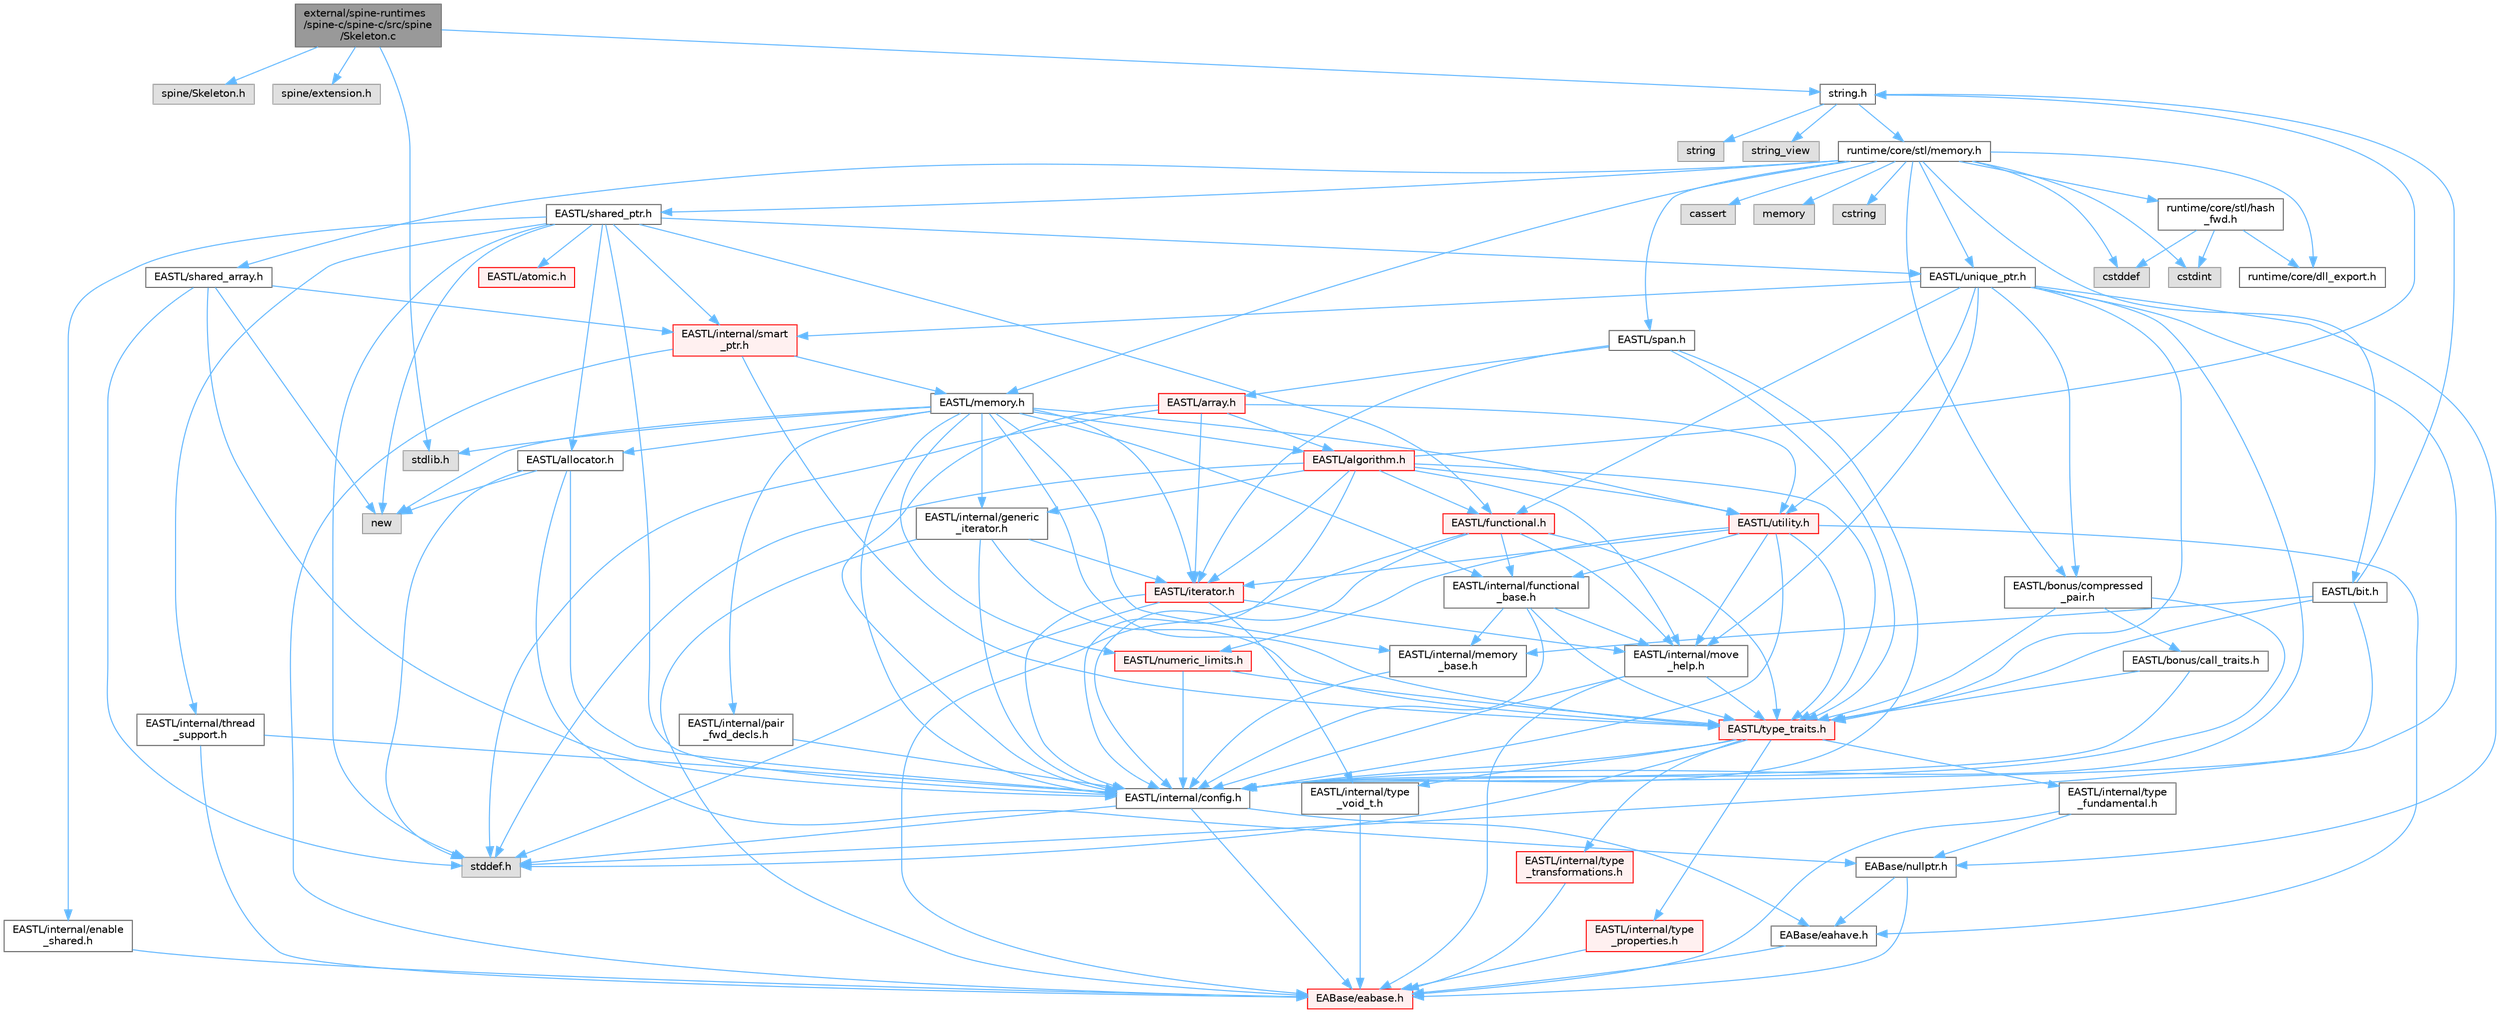 digraph "external/spine-runtimes/spine-c/spine-c/src/spine/Skeleton.c"
{
 // LATEX_PDF_SIZE
  bgcolor="transparent";
  edge [fontname=Helvetica,fontsize=10,labelfontname=Helvetica,labelfontsize=10];
  node [fontname=Helvetica,fontsize=10,shape=box,height=0.2,width=0.4];
  Node1 [id="Node000001",label="external/spine-runtimes\l/spine-c/spine-c/src/spine\l/Skeleton.c",height=0.2,width=0.4,color="gray40", fillcolor="grey60", style="filled", fontcolor="black",tooltip=" "];
  Node1 -> Node2 [id="edge1_Node000001_Node000002",color="steelblue1",style="solid",tooltip=" "];
  Node2 [id="Node000002",label="spine/Skeleton.h",height=0.2,width=0.4,color="grey60", fillcolor="#E0E0E0", style="filled",tooltip=" "];
  Node1 -> Node3 [id="edge2_Node000001_Node000003",color="steelblue1",style="solid",tooltip=" "];
  Node3 [id="Node000003",label="spine/extension.h",height=0.2,width=0.4,color="grey60", fillcolor="#E0E0E0", style="filled",tooltip=" "];
  Node1 -> Node4 [id="edge3_Node000001_Node000004",color="steelblue1",style="solid",tooltip=" "];
  Node4 [id="Node000004",label="stdlib.h",height=0.2,width=0.4,color="grey60", fillcolor="#E0E0E0", style="filled",tooltip=" "];
  Node1 -> Node5 [id="edge4_Node000001_Node000005",color="steelblue1",style="solid",tooltip=" "];
  Node5 [id="Node000005",label="string.h",height=0.2,width=0.4,color="grey40", fillcolor="white", style="filled",URL="$string_8h.html",tooltip=" "];
  Node5 -> Node6 [id="edge5_Node000005_Node000006",color="steelblue1",style="solid",tooltip=" "];
  Node6 [id="Node000006",label="string",height=0.2,width=0.4,color="grey60", fillcolor="#E0E0E0", style="filled",tooltip=" "];
  Node5 -> Node7 [id="edge6_Node000005_Node000007",color="steelblue1",style="solid",tooltip=" "];
  Node7 [id="Node000007",label="string_view",height=0.2,width=0.4,color="grey60", fillcolor="#E0E0E0", style="filled",tooltip=" "];
  Node5 -> Node8 [id="edge7_Node000005_Node000008",color="steelblue1",style="solid",tooltip=" "];
  Node8 [id="Node000008",label="runtime/core/stl/memory.h",height=0.2,width=0.4,color="grey40", fillcolor="white", style="filled",URL="$runtime_2core_2stl_2memory_8h.html",tooltip=" "];
  Node8 -> Node9 [id="edge8_Node000008_Node000009",color="steelblue1",style="solid",tooltip=" "];
  Node9 [id="Node000009",label="cstddef",height=0.2,width=0.4,color="grey60", fillcolor="#E0E0E0", style="filled",tooltip=" "];
  Node8 -> Node10 [id="edge9_Node000008_Node000010",color="steelblue1",style="solid",tooltip=" "];
  Node10 [id="Node000010",label="cstdint",height=0.2,width=0.4,color="grey60", fillcolor="#E0E0E0", style="filled",tooltip=" "];
  Node8 -> Node11 [id="edge10_Node000008_Node000011",color="steelblue1",style="solid",tooltip=" "];
  Node11 [id="Node000011",label="cassert",height=0.2,width=0.4,color="grey60", fillcolor="#E0E0E0", style="filled",tooltip=" "];
  Node8 -> Node12 [id="edge11_Node000008_Node000012",color="steelblue1",style="solid",tooltip=" "];
  Node12 [id="Node000012",label="memory",height=0.2,width=0.4,color="grey60", fillcolor="#E0E0E0", style="filled",tooltip=" "];
  Node8 -> Node13 [id="edge12_Node000008_Node000013",color="steelblue1",style="solid",tooltip=" "];
  Node13 [id="Node000013",label="cstring",height=0.2,width=0.4,color="grey60", fillcolor="#E0E0E0", style="filled",tooltip=" "];
  Node8 -> Node14 [id="edge13_Node000008_Node000014",color="steelblue1",style="solid",tooltip=" "];
  Node14 [id="Node000014",label="EASTL/bit.h",height=0.2,width=0.4,color="grey40", fillcolor="white", style="filled",URL="$bit_8h.html",tooltip=" "];
  Node14 -> Node15 [id="edge14_Node000014_Node000015",color="steelblue1",style="solid",tooltip=" "];
  Node15 [id="Node000015",label="EASTL/internal/config.h",height=0.2,width=0.4,color="grey40", fillcolor="white", style="filled",URL="$runtime_2_e_a_s_t_l_2include_2_e_a_s_t_l_2internal_2config_8h.html",tooltip=" "];
  Node15 -> Node16 [id="edge15_Node000015_Node000016",color="steelblue1",style="solid",tooltip=" "];
  Node16 [id="Node000016",label="EABase/eabase.h",height=0.2,width=0.4,color="red", fillcolor="#FFF0F0", style="filled",URL="$eabase_8h.html",tooltip=" "];
  Node15 -> Node22 [id="edge16_Node000015_Node000022",color="steelblue1",style="solid",tooltip=" "];
  Node22 [id="Node000022",label="EABase/eahave.h",height=0.2,width=0.4,color="grey40", fillcolor="white", style="filled",URL="$eahave_8h.html",tooltip=" "];
  Node22 -> Node16 [id="edge17_Node000022_Node000016",color="steelblue1",style="solid",tooltip=" "];
  Node15 -> Node23 [id="edge18_Node000015_Node000023",color="steelblue1",style="solid",tooltip=" "];
  Node23 [id="Node000023",label="stddef.h",height=0.2,width=0.4,color="grey60", fillcolor="#E0E0E0", style="filled",tooltip=" "];
  Node14 -> Node24 [id="edge19_Node000014_Node000024",color="steelblue1",style="solid",tooltip=" "];
  Node24 [id="Node000024",label="EASTL/internal/memory\l_base.h",height=0.2,width=0.4,color="grey40", fillcolor="white", style="filled",URL="$memory__base_8h.html",tooltip=" "];
  Node24 -> Node15 [id="edge20_Node000024_Node000015",color="steelblue1",style="solid",tooltip=" "];
  Node14 -> Node25 [id="edge21_Node000014_Node000025",color="steelblue1",style="solid",tooltip=" "];
  Node25 [id="Node000025",label="EASTL/type_traits.h",height=0.2,width=0.4,color="red", fillcolor="#FFF0F0", style="filled",URL="$_e_a_s_t_l_2include_2_e_a_s_t_l_2type__traits_8h.html",tooltip=" "];
  Node25 -> Node15 [id="edge22_Node000025_Node000015",color="steelblue1",style="solid",tooltip=" "];
  Node25 -> Node23 [id="edge23_Node000025_Node000023",color="steelblue1",style="solid",tooltip=" "];
  Node25 -> Node26 [id="edge24_Node000025_Node000026",color="steelblue1",style="solid",tooltip=" "];
  Node26 [id="Node000026",label="EASTL/internal/type\l_fundamental.h",height=0.2,width=0.4,color="grey40", fillcolor="white", style="filled",URL="$type__fundamental_8h.html",tooltip=" "];
  Node26 -> Node16 [id="edge25_Node000026_Node000016",color="steelblue1",style="solid",tooltip=" "];
  Node26 -> Node27 [id="edge26_Node000026_Node000027",color="steelblue1",style="solid",tooltip=" "];
  Node27 [id="Node000027",label="EABase/nullptr.h",height=0.2,width=0.4,color="grey40", fillcolor="white", style="filled",URL="$nullptr_8h.html",tooltip=" "];
  Node27 -> Node16 [id="edge27_Node000027_Node000016",color="steelblue1",style="solid",tooltip=" "];
  Node27 -> Node22 [id="edge28_Node000027_Node000022",color="steelblue1",style="solid",tooltip=" "];
  Node25 -> Node28 [id="edge29_Node000025_Node000028",color="steelblue1",style="solid",tooltip=" "];
  Node28 [id="Node000028",label="EASTL/internal/type\l_transformations.h",height=0.2,width=0.4,color="red", fillcolor="#FFF0F0", style="filled",URL="$type__transformations_8h.html",tooltip=" "];
  Node28 -> Node16 [id="edge30_Node000028_Node000016",color="steelblue1",style="solid",tooltip=" "];
  Node25 -> Node30 [id="edge31_Node000025_Node000030",color="steelblue1",style="solid",tooltip=" "];
  Node30 [id="Node000030",label="EASTL/internal/type\l_void_t.h",height=0.2,width=0.4,color="grey40", fillcolor="white", style="filled",URL="$type__void__t_8h.html",tooltip=" "];
  Node30 -> Node16 [id="edge32_Node000030_Node000016",color="steelblue1",style="solid",tooltip=" "];
  Node25 -> Node31 [id="edge33_Node000025_Node000031",color="steelblue1",style="solid",tooltip=" "];
  Node31 [id="Node000031",label="EASTL/internal/type\l_properties.h",height=0.2,width=0.4,color="red", fillcolor="#FFF0F0", style="filled",URL="$type__properties_8h.html",tooltip=" "];
  Node31 -> Node16 [id="edge34_Node000031_Node000016",color="steelblue1",style="solid",tooltip=" "];
  Node14 -> Node5 [id="edge35_Node000014_Node000005",color="steelblue1",style="solid",tooltip=" "];
  Node8 -> Node35 [id="edge36_Node000008_Node000035",color="steelblue1",style="solid",tooltip=" "];
  Node35 [id="Node000035",label="EASTL/memory.h",height=0.2,width=0.4,color="grey40", fillcolor="white", style="filled",URL="$runtime_2_e_a_s_t_l_2include_2_e_a_s_t_l_2memory_8h.html",tooltip=" "];
  Node35 -> Node15 [id="edge37_Node000035_Node000015",color="steelblue1",style="solid",tooltip=" "];
  Node35 -> Node24 [id="edge38_Node000035_Node000024",color="steelblue1",style="solid",tooltip=" "];
  Node35 -> Node36 [id="edge39_Node000035_Node000036",color="steelblue1",style="solid",tooltip=" "];
  Node36 [id="Node000036",label="EASTL/internal/generic\l_iterator.h",height=0.2,width=0.4,color="grey40", fillcolor="white", style="filled",URL="$generic__iterator_8h.html",tooltip=" "];
  Node36 -> Node16 [id="edge40_Node000036_Node000016",color="steelblue1",style="solid",tooltip=" "];
  Node36 -> Node15 [id="edge41_Node000036_Node000015",color="steelblue1",style="solid",tooltip=" "];
  Node36 -> Node37 [id="edge42_Node000036_Node000037",color="steelblue1",style="solid",tooltip=" "];
  Node37 [id="Node000037",label="EASTL/iterator.h",height=0.2,width=0.4,color="red", fillcolor="#FFF0F0", style="filled",URL="$_e_a_s_t_l_2include_2_e_a_s_t_l_2iterator_8h.html",tooltip=" "];
  Node37 -> Node15 [id="edge43_Node000037_Node000015",color="steelblue1",style="solid",tooltip=" "];
  Node37 -> Node38 [id="edge44_Node000037_Node000038",color="steelblue1",style="solid",tooltip=" "];
  Node38 [id="Node000038",label="EASTL/internal/move\l_help.h",height=0.2,width=0.4,color="grey40", fillcolor="white", style="filled",URL="$move__help_8h.html",tooltip=" "];
  Node38 -> Node16 [id="edge45_Node000038_Node000016",color="steelblue1",style="solid",tooltip=" "];
  Node38 -> Node15 [id="edge46_Node000038_Node000015",color="steelblue1",style="solid",tooltip=" "];
  Node38 -> Node25 [id="edge47_Node000038_Node000025",color="steelblue1",style="solid",tooltip=" "];
  Node37 -> Node30 [id="edge48_Node000037_Node000030",color="steelblue1",style="solid",tooltip=" "];
  Node37 -> Node23 [id="edge49_Node000037_Node000023",color="steelblue1",style="solid",tooltip=" "];
  Node36 -> Node25 [id="edge50_Node000036_Node000025",color="steelblue1",style="solid",tooltip=" "];
  Node35 -> Node40 [id="edge51_Node000035_Node000040",color="steelblue1",style="solid",tooltip=" "];
  Node40 [id="Node000040",label="EASTL/internal/pair\l_fwd_decls.h",height=0.2,width=0.4,color="grey40", fillcolor="white", style="filled",URL="$pair__fwd__decls_8h.html",tooltip=" "];
  Node40 -> Node15 [id="edge52_Node000040_Node000015",color="steelblue1",style="solid",tooltip=" "];
  Node35 -> Node41 [id="edge53_Node000035_Node000041",color="steelblue1",style="solid",tooltip=" "];
  Node41 [id="Node000041",label="EASTL/internal/functional\l_base.h",height=0.2,width=0.4,color="grey40", fillcolor="white", style="filled",URL="$functional__base_8h.html",tooltip=" "];
  Node41 -> Node15 [id="edge54_Node000041_Node000015",color="steelblue1",style="solid",tooltip=" "];
  Node41 -> Node24 [id="edge55_Node000041_Node000024",color="steelblue1",style="solid",tooltip=" "];
  Node41 -> Node38 [id="edge56_Node000041_Node000038",color="steelblue1",style="solid",tooltip=" "];
  Node41 -> Node25 [id="edge57_Node000041_Node000025",color="steelblue1",style="solid",tooltip=" "];
  Node35 -> Node42 [id="edge58_Node000035_Node000042",color="steelblue1",style="solid",tooltip=" "];
  Node42 [id="Node000042",label="EASTL/algorithm.h",height=0.2,width=0.4,color="red", fillcolor="#FFF0F0", style="filled",URL="$_e_a_s_t_l_2include_2_e_a_s_t_l_2algorithm_8h.html",tooltip=" "];
  Node42 -> Node15 [id="edge59_Node000042_Node000015",color="steelblue1",style="solid",tooltip=" "];
  Node42 -> Node25 [id="edge60_Node000042_Node000025",color="steelblue1",style="solid",tooltip=" "];
  Node42 -> Node38 [id="edge61_Node000042_Node000038",color="steelblue1",style="solid",tooltip=" "];
  Node42 -> Node37 [id="edge62_Node000042_Node000037",color="steelblue1",style="solid",tooltip=" "];
  Node42 -> Node45 [id="edge63_Node000042_Node000045",color="steelblue1",style="solid",tooltip=" "];
  Node45 [id="Node000045",label="EASTL/functional.h",height=0.2,width=0.4,color="red", fillcolor="#FFF0F0", style="filled",URL="$_e_a_s_t_l_2include_2_e_a_s_t_l_2functional_8h.html",tooltip=" "];
  Node45 -> Node16 [id="edge64_Node000045_Node000016",color="steelblue1",style="solid",tooltip=" "];
  Node45 -> Node15 [id="edge65_Node000045_Node000015",color="steelblue1",style="solid",tooltip=" "];
  Node45 -> Node38 [id="edge66_Node000045_Node000038",color="steelblue1",style="solid",tooltip=" "];
  Node45 -> Node25 [id="edge67_Node000045_Node000025",color="steelblue1",style="solid",tooltip=" "];
  Node45 -> Node41 [id="edge68_Node000045_Node000041",color="steelblue1",style="solid",tooltip=" "];
  Node42 -> Node52 [id="edge69_Node000042_Node000052",color="steelblue1",style="solid",tooltip=" "];
  Node52 [id="Node000052",label="EASTL/utility.h",height=0.2,width=0.4,color="red", fillcolor="#FFF0F0", style="filled",URL="$runtime_2_e_a_s_t_l_2include_2_e_a_s_t_l_2utility_8h.html",tooltip=" "];
  Node52 -> Node15 [id="edge70_Node000052_Node000015",color="steelblue1",style="solid",tooltip=" "];
  Node52 -> Node25 [id="edge71_Node000052_Node000025",color="steelblue1",style="solid",tooltip=" "];
  Node52 -> Node37 [id="edge72_Node000052_Node000037",color="steelblue1",style="solid",tooltip=" "];
  Node52 -> Node53 [id="edge73_Node000052_Node000053",color="steelblue1",style="solid",tooltip=" "];
  Node53 [id="Node000053",label="EASTL/numeric_limits.h",height=0.2,width=0.4,color="red", fillcolor="#FFF0F0", style="filled",URL="$numeric__limits_8h.html",tooltip=" "];
  Node53 -> Node15 [id="edge74_Node000053_Node000015",color="steelblue1",style="solid",tooltip=" "];
  Node53 -> Node25 [id="edge75_Node000053_Node000025",color="steelblue1",style="solid",tooltip=" "];
  Node52 -> Node41 [id="edge76_Node000052_Node000041",color="steelblue1",style="solid",tooltip=" "];
  Node52 -> Node38 [id="edge77_Node000052_Node000038",color="steelblue1",style="solid",tooltip=" "];
  Node52 -> Node22 [id="edge78_Node000052_Node000022",color="steelblue1",style="solid",tooltip=" "];
  Node42 -> Node36 [id="edge79_Node000042_Node000036",color="steelblue1",style="solid",tooltip=" "];
  Node42 -> Node23 [id="edge80_Node000042_Node000023",color="steelblue1",style="solid",tooltip=" "];
  Node42 -> Node5 [id="edge81_Node000042_Node000005",color="steelblue1",style="solid",tooltip=" "];
  Node35 -> Node25 [id="edge82_Node000035_Node000025",color="steelblue1",style="solid",tooltip=" "];
  Node35 -> Node49 [id="edge83_Node000035_Node000049",color="steelblue1",style="solid",tooltip=" "];
  Node49 [id="Node000049",label="EASTL/allocator.h",height=0.2,width=0.4,color="grey40", fillcolor="white", style="filled",URL="$runtime_2_e_a_s_t_l_2include_2_e_a_s_t_l_2allocator_8h.html",tooltip=" "];
  Node49 -> Node15 [id="edge84_Node000049_Node000015",color="steelblue1",style="solid",tooltip=" "];
  Node49 -> Node27 [id="edge85_Node000049_Node000027",color="steelblue1",style="solid",tooltip=" "];
  Node49 -> Node23 [id="edge86_Node000049_Node000023",color="steelblue1",style="solid",tooltip=" "];
  Node49 -> Node50 [id="edge87_Node000049_Node000050",color="steelblue1",style="solid",tooltip=" "];
  Node50 [id="Node000050",label="new",height=0.2,width=0.4,color="grey60", fillcolor="#E0E0E0", style="filled",tooltip=" "];
  Node35 -> Node37 [id="edge88_Node000035_Node000037",color="steelblue1",style="solid",tooltip=" "];
  Node35 -> Node52 [id="edge89_Node000035_Node000052",color="steelblue1",style="solid",tooltip=" "];
  Node35 -> Node53 [id="edge90_Node000035_Node000053",color="steelblue1",style="solid",tooltip=" "];
  Node35 -> Node4 [id="edge91_Node000035_Node000004",color="steelblue1",style="solid",tooltip=" "];
  Node35 -> Node50 [id="edge92_Node000035_Node000050",color="steelblue1",style="solid",tooltip=" "];
  Node8 -> Node62 [id="edge93_Node000008_Node000062",color="steelblue1",style="solid",tooltip=" "];
  Node62 [id="Node000062",label="EASTL/shared_array.h",height=0.2,width=0.4,color="grey40", fillcolor="white", style="filled",URL="$shared__array_8h.html",tooltip=" "];
  Node62 -> Node15 [id="edge94_Node000062_Node000015",color="steelblue1",style="solid",tooltip=" "];
  Node62 -> Node63 [id="edge95_Node000062_Node000063",color="steelblue1",style="solid",tooltip=" "];
  Node63 [id="Node000063",label="EASTL/internal/smart\l_ptr.h",height=0.2,width=0.4,color="red", fillcolor="#FFF0F0", style="filled",URL="$smart__ptr_8h.html",tooltip=" "];
  Node63 -> Node16 [id="edge96_Node000063_Node000016",color="steelblue1",style="solid",tooltip=" "];
  Node63 -> Node35 [id="edge97_Node000063_Node000035",color="steelblue1",style="solid",tooltip=" "];
  Node63 -> Node25 [id="edge98_Node000063_Node000025",color="steelblue1",style="solid",tooltip=" "];
  Node62 -> Node50 [id="edge99_Node000062_Node000050",color="steelblue1",style="solid",tooltip=" "];
  Node62 -> Node23 [id="edge100_Node000062_Node000023",color="steelblue1",style="solid",tooltip=" "];
  Node8 -> Node65 [id="edge101_Node000008_Node000065",color="steelblue1",style="solid",tooltip=" "];
  Node65 [id="Node000065",label="EASTL/unique_ptr.h",height=0.2,width=0.4,color="grey40", fillcolor="white", style="filled",URL="$unique__ptr_8h.html",tooltip=" "];
  Node65 -> Node27 [id="edge102_Node000065_Node000027",color="steelblue1",style="solid",tooltip=" "];
  Node65 -> Node66 [id="edge103_Node000065_Node000066",color="steelblue1",style="solid",tooltip=" "];
  Node66 [id="Node000066",label="EASTL/bonus/compressed\l_pair.h",height=0.2,width=0.4,color="grey40", fillcolor="white", style="filled",URL="$compressed__pair_8h.html",tooltip=" "];
  Node66 -> Node15 [id="edge104_Node000066_Node000015",color="steelblue1",style="solid",tooltip=" "];
  Node66 -> Node25 [id="edge105_Node000066_Node000025",color="steelblue1",style="solid",tooltip=" "];
  Node66 -> Node67 [id="edge106_Node000066_Node000067",color="steelblue1",style="solid",tooltip=" "];
  Node67 [id="Node000067",label="EASTL/bonus/call_traits.h",height=0.2,width=0.4,color="grey40", fillcolor="white", style="filled",URL="$call__traits_8h.html",tooltip=" "];
  Node67 -> Node15 [id="edge107_Node000067_Node000015",color="steelblue1",style="solid",tooltip=" "];
  Node67 -> Node25 [id="edge108_Node000067_Node000025",color="steelblue1",style="solid",tooltip=" "];
  Node65 -> Node45 [id="edge109_Node000065_Node000045",color="steelblue1",style="solid",tooltip=" "];
  Node65 -> Node15 [id="edge110_Node000065_Node000015",color="steelblue1",style="solid",tooltip=" "];
  Node65 -> Node38 [id="edge111_Node000065_Node000038",color="steelblue1",style="solid",tooltip=" "];
  Node65 -> Node63 [id="edge112_Node000065_Node000063",color="steelblue1",style="solid",tooltip=" "];
  Node65 -> Node25 [id="edge113_Node000065_Node000025",color="steelblue1",style="solid",tooltip=" "];
  Node65 -> Node52 [id="edge114_Node000065_Node000052",color="steelblue1",style="solid",tooltip=" "];
  Node65 -> Node23 [id="edge115_Node000065_Node000023",color="steelblue1",style="solid",tooltip=" "];
  Node8 -> Node68 [id="edge116_Node000008_Node000068",color="steelblue1",style="solid",tooltip=" "];
  Node68 [id="Node000068",label="EASTL/shared_ptr.h",height=0.2,width=0.4,color="grey40", fillcolor="white", style="filled",URL="$shared__ptr_8h.html",tooltip=" "];
  Node68 -> Node15 [id="edge117_Node000068_Node000015",color="steelblue1",style="solid",tooltip=" "];
  Node68 -> Node63 [id="edge118_Node000068_Node000063",color="steelblue1",style="solid",tooltip=" "];
  Node68 -> Node69 [id="edge119_Node000068_Node000069",color="steelblue1",style="solid",tooltip=" "];
  Node69 [id="Node000069",label="EASTL/internal/thread\l_support.h",height=0.2,width=0.4,color="grey40", fillcolor="white", style="filled",URL="$thread__support_8h.html",tooltip=" "];
  Node69 -> Node16 [id="edge120_Node000069_Node000016",color="steelblue1",style="solid",tooltip=" "];
  Node69 -> Node15 [id="edge121_Node000069_Node000015",color="steelblue1",style="solid",tooltip=" "];
  Node68 -> Node65 [id="edge122_Node000068_Node000065",color="steelblue1",style="solid",tooltip=" "];
  Node68 -> Node45 [id="edge123_Node000068_Node000045",color="steelblue1",style="solid",tooltip=" "];
  Node68 -> Node49 [id="edge124_Node000068_Node000049",color="steelblue1",style="solid",tooltip=" "];
  Node68 -> Node70 [id="edge125_Node000068_Node000070",color="steelblue1",style="solid",tooltip=" "];
  Node70 [id="Node000070",label="EASTL/atomic.h",height=0.2,width=0.4,color="red", fillcolor="#FFF0F0", style="filled",URL="$runtime_2_e_a_s_t_l_2include_2_e_a_s_t_l_2atomic_8h.html",tooltip=" "];
  Node68 -> Node50 [id="edge126_Node000068_Node000050",color="steelblue1",style="solid",tooltip=" "];
  Node68 -> Node23 [id="edge127_Node000068_Node000023",color="steelblue1",style="solid",tooltip=" "];
  Node68 -> Node147 [id="edge128_Node000068_Node000147",color="steelblue1",style="solid",tooltip=" "];
  Node147 [id="Node000147",label="EASTL/internal/enable\l_shared.h",height=0.2,width=0.4,color="grey40", fillcolor="white", style="filled",URL="$enable__shared_8h.html",tooltip=" "];
  Node147 -> Node16 [id="edge129_Node000147_Node000016",color="steelblue1",style="solid",tooltip=" "];
  Node8 -> Node148 [id="edge130_Node000008_Node000148",color="steelblue1",style="solid",tooltip=" "];
  Node148 [id="Node000148",label="EASTL/span.h",height=0.2,width=0.4,color="grey40", fillcolor="white", style="filled",URL="$span_8h.html",tooltip=" "];
  Node148 -> Node15 [id="edge131_Node000148_Node000015",color="steelblue1",style="solid",tooltip=" "];
  Node148 -> Node25 [id="edge132_Node000148_Node000025",color="steelblue1",style="solid",tooltip=" "];
  Node148 -> Node37 [id="edge133_Node000148_Node000037",color="steelblue1",style="solid",tooltip=" "];
  Node148 -> Node149 [id="edge134_Node000148_Node000149",color="steelblue1",style="solid",tooltip=" "];
  Node149 [id="Node000149",label="EASTL/array.h",height=0.2,width=0.4,color="red", fillcolor="#FFF0F0", style="filled",URL="$runtime_2_e_a_s_t_l_2include_2_e_a_s_t_l_2array_8h.html",tooltip=" "];
  Node149 -> Node15 [id="edge135_Node000149_Node000015",color="steelblue1",style="solid",tooltip=" "];
  Node149 -> Node37 [id="edge136_Node000149_Node000037",color="steelblue1",style="solid",tooltip=" "];
  Node149 -> Node42 [id="edge137_Node000149_Node000042",color="steelblue1",style="solid",tooltip=" "];
  Node149 -> Node52 [id="edge138_Node000149_Node000052",color="steelblue1",style="solid",tooltip=" "];
  Node149 -> Node23 [id="edge139_Node000149_Node000023",color="steelblue1",style="solid",tooltip=" "];
  Node8 -> Node66 [id="edge140_Node000008_Node000066",color="steelblue1",style="solid",tooltip=" "];
  Node8 -> Node151 [id="edge141_Node000008_Node000151",color="steelblue1",style="solid",tooltip=" "];
  Node151 [id="Node000151",label="runtime/core/dll_export.h",height=0.2,width=0.4,color="grey40", fillcolor="white", style="filled",URL="$dll__export_8h.html",tooltip=" "];
  Node8 -> Node152 [id="edge142_Node000008_Node000152",color="steelblue1",style="solid",tooltip=" "];
  Node152 [id="Node000152",label="runtime/core/stl/hash\l_fwd.h",height=0.2,width=0.4,color="grey40", fillcolor="white", style="filled",URL="$hash__fwd_8h.html",tooltip=" "];
  Node152 -> Node9 [id="edge143_Node000152_Node000009",color="steelblue1",style="solid",tooltip=" "];
  Node152 -> Node10 [id="edge144_Node000152_Node000010",color="steelblue1",style="solid",tooltip=" "];
  Node152 -> Node151 [id="edge145_Node000152_Node000151",color="steelblue1",style="solid",tooltip=" "];
}
